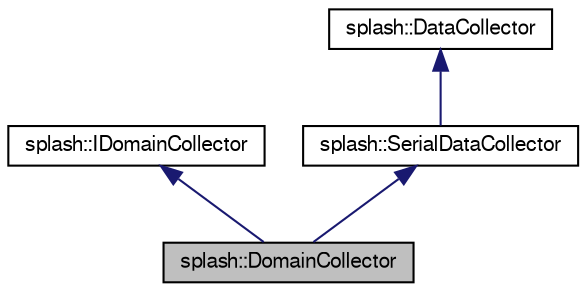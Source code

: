 digraph "splash::DomainCollector"
{
  edge [fontname="FreeSans",fontsize="10",labelfontname="FreeSans",labelfontsize="10"];
  node [fontname="FreeSans",fontsize="10",shape=record];
  Node1 [label="splash::DomainCollector",height=0.2,width=0.4,color="black", fillcolor="grey75", style="filled" fontcolor="black"];
  Node2 -> Node1 [dir="back",color="midnightblue",fontsize="10",style="solid",fontname="FreeSans"];
  Node2 [label="splash::IDomainCollector",height=0.2,width=0.4,color="black", fillcolor="white", style="filled",URL="$classsplash_1_1_i_domain_collector.html"];
  Node3 -> Node1 [dir="back",color="midnightblue",fontsize="10",style="solid",fontname="FreeSans"];
  Node3 [label="splash::SerialDataCollector",height=0.2,width=0.4,color="black", fillcolor="white", style="filled",URL="$classsplash_1_1_serial_data_collector.html"];
  Node4 -> Node3 [dir="back",color="midnightblue",fontsize="10",style="solid",fontname="FreeSans"];
  Node4 [label="splash::DataCollector",height=0.2,width=0.4,color="black", fillcolor="white", style="filled",URL="$classsplash_1_1_data_collector.html"];
}
